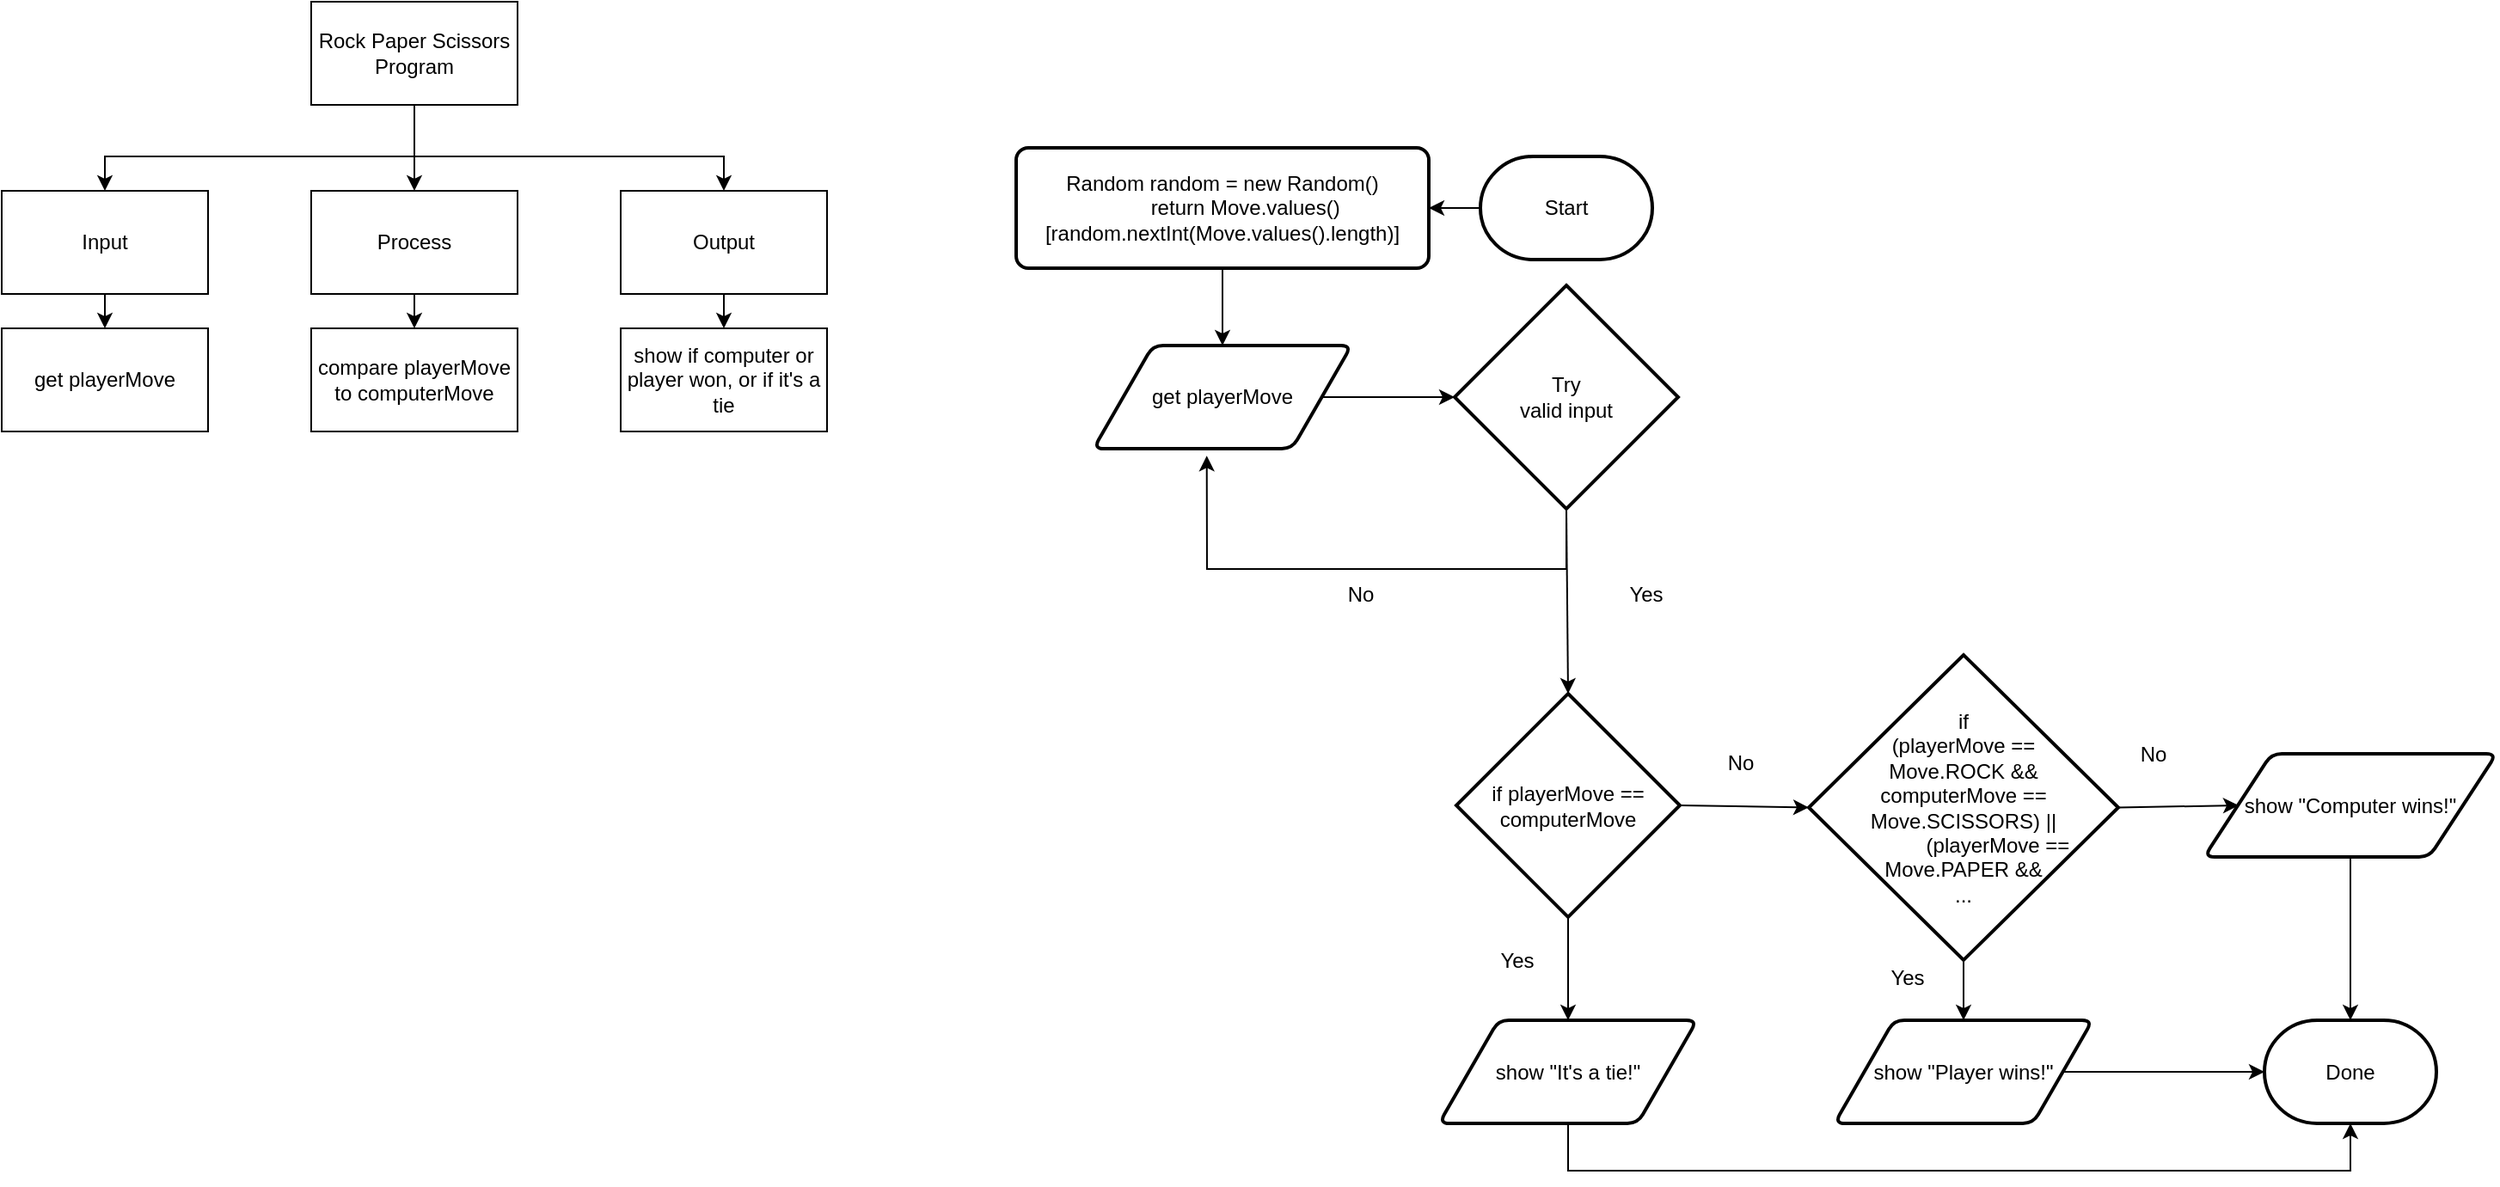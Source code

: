 <mxfile>
    <diagram id="4sepb-eLc26rV6fW6Xm4" name="Page-1">
        <mxGraphModel dx="1830" dy="681" grid="1" gridSize="10" guides="1" tooltips="1" connect="1" arrows="1" fold="1" page="1" pageScale="1" pageWidth="827" pageHeight="1169" math="0" shadow="0">
            <root>
                <mxCell id="0"/>
                <mxCell id="1" parent="0"/>
                <mxCell id="4" style="edgeStyle=none;html=1;exitX=0.5;exitY=1;exitDx=0;exitDy=0;" parent="1" source="2" target="3" edge="1">
                    <mxGeometry relative="1" as="geometry"/>
                </mxCell>
                <mxCell id="7" style="edgeStyle=none;html=1;exitX=0.5;exitY=1;exitDx=0;exitDy=0;entryX=0.5;entryY=0;entryDx=0;entryDy=0;rounded=0;" parent="1" source="2" target="6" edge="1">
                    <mxGeometry relative="1" as="geometry">
                        <Array as="points">
                            <mxPoint x="90" y="500"/>
                            <mxPoint x="270" y="500"/>
                        </Array>
                    </mxGeometry>
                </mxCell>
                <mxCell id="8" style="edgeStyle=none;rounded=0;html=1;exitX=0.5;exitY=1;exitDx=0;exitDy=0;entryX=0.5;entryY=0;entryDx=0;entryDy=0;" parent="1" source="2" target="5" edge="1">
                    <mxGeometry relative="1" as="geometry">
                        <Array as="points">
                            <mxPoint x="90" y="500"/>
                            <mxPoint x="-90" y="500"/>
                        </Array>
                    </mxGeometry>
                </mxCell>
                <mxCell id="2" value="Rock Paper Scissors Program" style="rounded=0;whiteSpace=wrap;html=1;" parent="1" vertex="1">
                    <mxGeometry x="30" y="410" width="120" height="60" as="geometry"/>
                </mxCell>
                <mxCell id="12" style="edgeStyle=none;rounded=0;html=1;exitX=0.5;exitY=1;exitDx=0;exitDy=0;entryX=0.5;entryY=0;entryDx=0;entryDy=0;" parent="1" source="3" target="11" edge="1">
                    <mxGeometry relative="1" as="geometry"/>
                </mxCell>
                <mxCell id="3" value="Process" style="rounded=0;whiteSpace=wrap;html=1;" parent="1" vertex="1">
                    <mxGeometry x="30" y="520" width="120" height="60" as="geometry"/>
                </mxCell>
                <mxCell id="10" style="edgeStyle=none;rounded=0;html=1;exitX=0.5;exitY=1;exitDx=0;exitDy=0;entryX=0.5;entryY=0;entryDx=0;entryDy=0;" parent="1" source="5" target="9" edge="1">
                    <mxGeometry relative="1" as="geometry"/>
                </mxCell>
                <mxCell id="5" value="Input" style="rounded=0;whiteSpace=wrap;html=1;" parent="1" vertex="1">
                    <mxGeometry x="-150" y="520" width="120" height="60" as="geometry"/>
                </mxCell>
                <mxCell id="14" style="edgeStyle=none;rounded=0;html=1;exitX=0.5;exitY=1;exitDx=0;exitDy=0;entryX=0.5;entryY=0;entryDx=0;entryDy=0;" parent="1" source="6" target="13" edge="1">
                    <mxGeometry relative="1" as="geometry"/>
                </mxCell>
                <mxCell id="6" value="Output" style="rounded=0;whiteSpace=wrap;html=1;" parent="1" vertex="1">
                    <mxGeometry x="210" y="520" width="120" height="60" as="geometry"/>
                </mxCell>
                <mxCell id="9" value="get playerMove" style="rounded=0;whiteSpace=wrap;html=1;" parent="1" vertex="1">
                    <mxGeometry x="-150" y="600" width="120" height="60" as="geometry"/>
                </mxCell>
                <mxCell id="11" value="compare playerMove&lt;br&gt;to computerMove" style="rounded=0;whiteSpace=wrap;html=1;" parent="1" vertex="1">
                    <mxGeometry x="30" y="600" width="120" height="60" as="geometry"/>
                </mxCell>
                <mxCell id="13" value="show if computer or&lt;br&gt;player won, or if it's a&lt;br&gt;tie" style="rounded=0;whiteSpace=wrap;html=1;" parent="1" vertex="1">
                    <mxGeometry x="210" y="600" width="120" height="60" as="geometry"/>
                </mxCell>
                <mxCell id="54" style="edgeStyle=none;rounded=0;html=1;exitX=0;exitY=0.5;exitDx=0;exitDy=0;exitPerimeter=0;entryX=1;entryY=0.5;entryDx=0;entryDy=0;" edge="1" parent="1" source="15" target="21">
                    <mxGeometry relative="1" as="geometry"/>
                </mxCell>
                <mxCell id="15" value="Start" style="strokeWidth=2;html=1;shape=mxgraph.flowchart.terminator;whiteSpace=wrap;" parent="1" vertex="1">
                    <mxGeometry x="710" y="500" width="100" height="60" as="geometry"/>
                </mxCell>
                <mxCell id="51" style="edgeStyle=none;rounded=0;html=1;exitX=1;exitY=0.5;exitDx=0;exitDy=0;entryX=0;entryY=0.5;entryDx=0;entryDy=0;entryPerimeter=0;" edge="1" parent="1" source="17" target="45">
                    <mxGeometry relative="1" as="geometry"/>
                </mxCell>
                <mxCell id="17" value="get playerMove" style="shape=parallelogram;html=1;strokeWidth=2;perimeter=parallelogramPerimeter;whiteSpace=wrap;rounded=1;arcSize=12;size=0.23;" parent="1" vertex="1">
                    <mxGeometry x="485" y="610" width="150" height="60" as="geometry"/>
                </mxCell>
                <mxCell id="25" style="edgeStyle=none;html=1;exitX=0.5;exitY=1;exitDx=0;exitDy=0;exitPerimeter=0;entryX=0.5;entryY=0;entryDx=0;entryDy=0;" parent="1" source="20" target="26" edge="1">
                    <mxGeometry relative="1" as="geometry">
                        <mxPoint x="761" y="972.5" as="targetPoint"/>
                    </mxGeometry>
                </mxCell>
                <mxCell id="31" style="edgeStyle=none;html=1;exitX=1;exitY=0.5;exitDx=0;exitDy=0;exitPerimeter=0;entryX=0;entryY=0.5;entryDx=0;entryDy=0;entryPerimeter=0;" parent="1" source="20" target="29" edge="1">
                    <mxGeometry relative="1" as="geometry"/>
                </mxCell>
                <mxCell id="20" value="if playerMove == computerMove" style="strokeWidth=2;html=1;shape=mxgraph.flowchart.decision;whiteSpace=wrap;" parent="1" vertex="1">
                    <mxGeometry x="696" y="812.5" width="130" height="130" as="geometry"/>
                </mxCell>
                <mxCell id="50" style="edgeStyle=none;rounded=0;html=1;exitX=0.5;exitY=1;exitDx=0;exitDy=0;entryX=0.5;entryY=0;entryDx=0;entryDy=0;" edge="1" parent="1" source="21" target="17">
                    <mxGeometry relative="1" as="geometry"/>
                </mxCell>
                <mxCell id="21" value="&lt;div&gt;Random random = new Random()&lt;/div&gt;&lt;div&gt;&amp;nbsp; &amp;nbsp; &amp;nbsp; &amp;nbsp; return Move.values()[random.nextInt(Move.values().length)]&lt;/div&gt;" style="rounded=1;whiteSpace=wrap;html=1;absoluteArcSize=1;arcSize=14;strokeWidth=2;" parent="1" vertex="1">
                    <mxGeometry x="440" y="495" width="240" height="70" as="geometry"/>
                </mxCell>
                <mxCell id="44" style="edgeStyle=none;html=1;exitX=0.5;exitY=1;exitDx=0;exitDy=0;entryX=0.5;entryY=1;entryDx=0;entryDy=0;entryPerimeter=0;rounded=0;" edge="1" parent="1" source="26" target="41">
                    <mxGeometry relative="1" as="geometry">
                        <Array as="points">
                            <mxPoint x="761" y="1090"/>
                            <mxPoint x="1216" y="1090"/>
                        </Array>
                    </mxGeometry>
                </mxCell>
                <mxCell id="26" value="show &quot;It's a tie!&quot;" style="shape=parallelogram;html=1;strokeWidth=2;perimeter=parallelogramPerimeter;whiteSpace=wrap;rounded=1;arcSize=12;size=0.23;" parent="1" vertex="1">
                    <mxGeometry x="686" y="1002.5" width="150" height="60" as="geometry"/>
                </mxCell>
                <mxCell id="27" value="Yes" style="text;html=1;align=center;verticalAlign=middle;resizable=0;points=[];autosize=1;strokeColor=none;fillColor=none;" parent="1" vertex="1">
                    <mxGeometry x="711" y="952.5" width="40" height="30" as="geometry"/>
                </mxCell>
                <mxCell id="28" value="No" style="text;html=1;align=center;verticalAlign=middle;resizable=0;points=[];autosize=1;strokeColor=none;fillColor=none;" parent="1" vertex="1">
                    <mxGeometry x="841" y="837.5" width="40" height="30" as="geometry"/>
                </mxCell>
                <mxCell id="34" style="edgeStyle=none;html=1;exitX=0.5;exitY=1;exitDx=0;exitDy=0;exitPerimeter=0;entryX=0.5;entryY=0;entryDx=0;entryDy=0;" parent="1" source="29" target="33" edge="1">
                    <mxGeometry relative="1" as="geometry"/>
                </mxCell>
                <mxCell id="37" style="edgeStyle=none;html=1;exitX=1;exitY=0.5;exitDx=0;exitDy=0;exitPerimeter=0;entryX=0;entryY=0.5;entryDx=0;entryDy=0;entryPerimeter=0;" parent="1" source="29" edge="1">
                    <mxGeometry relative="1" as="geometry">
                        <mxPoint x="1151" y="877.5" as="targetPoint"/>
                    </mxGeometry>
                </mxCell>
                <mxCell id="29" value="if&lt;br&gt;&lt;div&gt;(playerMove ==&lt;br&gt;Move.ROCK &amp;amp;&amp;amp;&lt;/div&gt;&lt;div&gt;computerMove == Move.SCISSORS) ||&lt;/div&gt;&lt;div&gt;&amp;nbsp; &amp;nbsp; &amp;nbsp; &amp;nbsp; &amp;nbsp; &amp;nbsp; (playerMove == Move.PAPER &amp;amp;&amp;amp;&lt;br&gt;...&lt;/div&gt;" style="strokeWidth=2;html=1;shape=mxgraph.flowchart.decision;whiteSpace=wrap;" parent="1" vertex="1">
                    <mxGeometry x="901" y="790" width="180" height="177.5" as="geometry"/>
                </mxCell>
                <mxCell id="43" style="edgeStyle=none;html=1;exitX=1;exitY=0.5;exitDx=0;exitDy=0;" edge="1" parent="1" source="33" target="41">
                    <mxGeometry relative="1" as="geometry"/>
                </mxCell>
                <mxCell id="33" value="show &quot;Player wins!&quot;" style="shape=parallelogram;html=1;strokeWidth=2;perimeter=parallelogramPerimeter;whiteSpace=wrap;rounded=1;arcSize=12;size=0.23;" parent="1" vertex="1">
                    <mxGeometry x="916" y="1002.5" width="150" height="60" as="geometry"/>
                </mxCell>
                <mxCell id="35" value="Yes" style="text;html=1;align=center;verticalAlign=middle;resizable=0;points=[];autosize=1;strokeColor=none;fillColor=none;" parent="1" vertex="1">
                    <mxGeometry x="938" y="962.5" width="40" height="30" as="geometry"/>
                </mxCell>
                <mxCell id="42" style="edgeStyle=none;html=1;exitX=0.5;exitY=1;exitDx=0;exitDy=0;" edge="1" parent="1" source="38" target="41">
                    <mxGeometry relative="1" as="geometry"/>
                </mxCell>
                <mxCell id="38" value="show &quot;Computer wins!&quot;" style="shape=parallelogram;html=1;strokeWidth=2;perimeter=parallelogramPerimeter;whiteSpace=wrap;rounded=1;arcSize=12;size=0.23;" parent="1" vertex="1">
                    <mxGeometry x="1131" y="847.5" width="170" height="60" as="geometry"/>
                </mxCell>
                <mxCell id="39" value="No" style="text;html=1;align=center;verticalAlign=middle;resizable=0;points=[];autosize=1;strokeColor=none;fillColor=none;" vertex="1" parent="1">
                    <mxGeometry x="1081" y="832.5" width="40" height="30" as="geometry"/>
                </mxCell>
                <mxCell id="41" value="Done" style="strokeWidth=2;html=1;shape=mxgraph.flowchart.terminator;whiteSpace=wrap;" vertex="1" parent="1">
                    <mxGeometry x="1166" y="1002.5" width="100" height="60" as="geometry"/>
                </mxCell>
                <mxCell id="47" style="edgeStyle=none;rounded=0;html=1;exitX=0.5;exitY=1;exitDx=0;exitDy=0;exitPerimeter=0;entryX=0.5;entryY=0;entryDx=0;entryDy=0;entryPerimeter=0;" edge="1" parent="1" source="45" target="20">
                    <mxGeometry relative="1" as="geometry"/>
                </mxCell>
                <mxCell id="52" style="edgeStyle=none;rounded=0;html=1;exitX=0.5;exitY=1;exitDx=0;exitDy=0;exitPerimeter=0;entryX=0.439;entryY=1.069;entryDx=0;entryDy=0;entryPerimeter=0;" edge="1" parent="1" source="45" target="17">
                    <mxGeometry relative="1" as="geometry">
                        <Array as="points">
                            <mxPoint x="760" y="740"/>
                            <mxPoint x="551" y="740"/>
                        </Array>
                    </mxGeometry>
                </mxCell>
                <mxCell id="45" value="Try&lt;br&gt;valid input" style="strokeWidth=2;html=1;shape=mxgraph.flowchart.decision;whiteSpace=wrap;" vertex="1" parent="1">
                    <mxGeometry x="695" y="575" width="130" height="130" as="geometry"/>
                </mxCell>
                <mxCell id="48" value="Yes" style="text;html=1;align=center;verticalAlign=middle;resizable=0;points=[];autosize=1;strokeColor=none;fillColor=none;" vertex="1" parent="1">
                    <mxGeometry x="786" y="740" width="40" height="30" as="geometry"/>
                </mxCell>
                <mxCell id="53" value="No" style="text;html=1;align=center;verticalAlign=middle;resizable=0;points=[];autosize=1;strokeColor=none;fillColor=none;" vertex="1" parent="1">
                    <mxGeometry x="620" y="740" width="40" height="30" as="geometry"/>
                </mxCell>
            </root>
        </mxGraphModel>
    </diagram>
</mxfile>